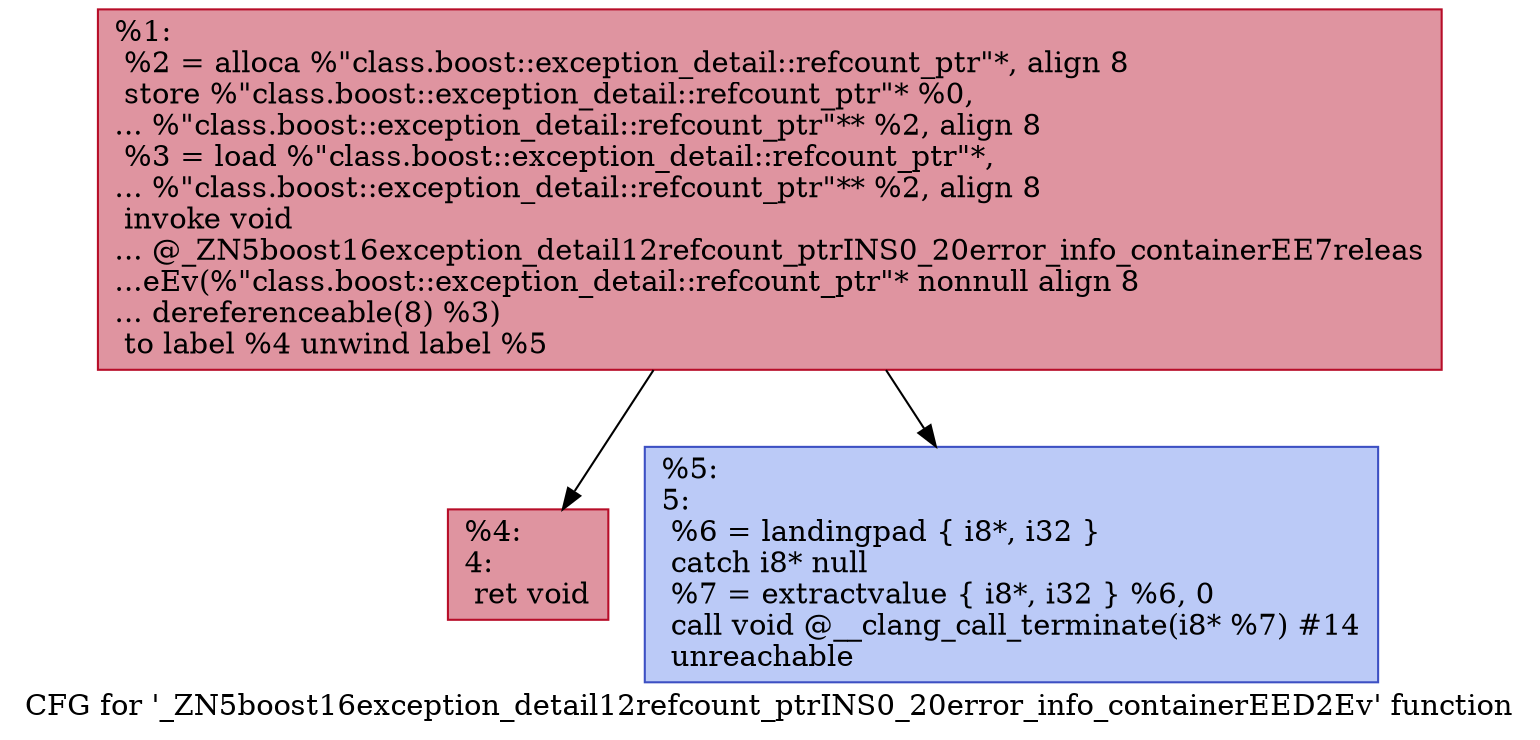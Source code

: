 digraph "CFG for '_ZN5boost16exception_detail12refcount_ptrINS0_20error_info_containerEED2Ev' function" {
	label="CFG for '_ZN5boost16exception_detail12refcount_ptrINS0_20error_info_containerEED2Ev' function";

	Node0x55aa9bb9cf60 [shape=record,color="#b70d28ff", style=filled, fillcolor="#b70d2870",label="{%1:\l  %2 = alloca %\"class.boost::exception_detail::refcount_ptr\"*, align 8\l  store %\"class.boost::exception_detail::refcount_ptr\"* %0,\l... %\"class.boost::exception_detail::refcount_ptr\"** %2, align 8\l  %3 = load %\"class.boost::exception_detail::refcount_ptr\"*,\l... %\"class.boost::exception_detail::refcount_ptr\"** %2, align 8\l  invoke void\l... @_ZN5boost16exception_detail12refcount_ptrINS0_20error_info_containerEE7releas\l...eEv(%\"class.boost::exception_detail::refcount_ptr\"* nonnull align 8\l... dereferenceable(8) %3)\l          to label %4 unwind label %5\l}"];
	Node0x55aa9bb9cf60 -> Node0x55aa9bb9d090;
	Node0x55aa9bb9cf60 -> Node0x55aa9bb9d0e0;
	Node0x55aa9bb9d090 [shape=record,color="#b70d28ff", style=filled, fillcolor="#b70d2870",label="{%4:\l4:                                                \l  ret void\l}"];
	Node0x55aa9bb9d0e0 [shape=record,color="#3d50c3ff", style=filled, fillcolor="#6687ed70",label="{%5:\l5:                                                \l  %6 = landingpad \{ i8*, i32 \}\l          catch i8* null\l  %7 = extractvalue \{ i8*, i32 \} %6, 0\l  call void @__clang_call_terminate(i8* %7) #14\l  unreachable\l}"];
}
